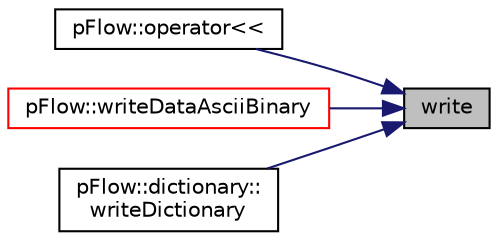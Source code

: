 digraph "write"
{
 // LATEX_PDF_SIZE
  edge [fontname="Helvetica",fontsize="10",labelfontname="Helvetica",labelfontsize="10"];
  node [fontname="Helvetica",fontsize="10",shape=record];
  rankdir="RL";
  Node1 [label="write",height=0.2,width=0.4,color="black", fillcolor="grey75", style="filled", fontcolor="black",tooltip="Write token to stream or otherwise handle it."];
  Node1 -> Node2 [dir="back",color="midnightblue",fontsize="10",style="solid",fontname="Helvetica"];
  Node2 [label="pFlow::operator\<\<",height=0.2,width=0.4,color="black", fillcolor="white", style="filled",URL="$namespacepFlow.html#a6a8b72f54a3806e72915bf11cee65e6f",tooltip=" "];
  Node1 -> Node3 [dir="back",color="midnightblue",fontsize="10",style="solid",fontname="Helvetica"];
  Node3 [label="pFlow::writeDataAsciiBinary",height=0.2,width=0.4,color="red", fillcolor="white", style="filled",URL="$namespacepFlow.html#afb14a6f418c0d61dd8f11d0d75435db1",tooltip=" "];
  Node1 -> Node11 [dir="back",color="midnightblue",fontsize="10",style="solid",fontname="Helvetica"];
  Node11 [label="pFlow::dictionary::\lwriteDictionary",height=0.2,width=0.4,color="black", fillcolor="white", style="filled",URL="$classpFlow_1_1dictionary.html#a177356b3dd247e48fdc2c715a68dce21",tooltip="write dictionary to stream - with keyword"];
}
